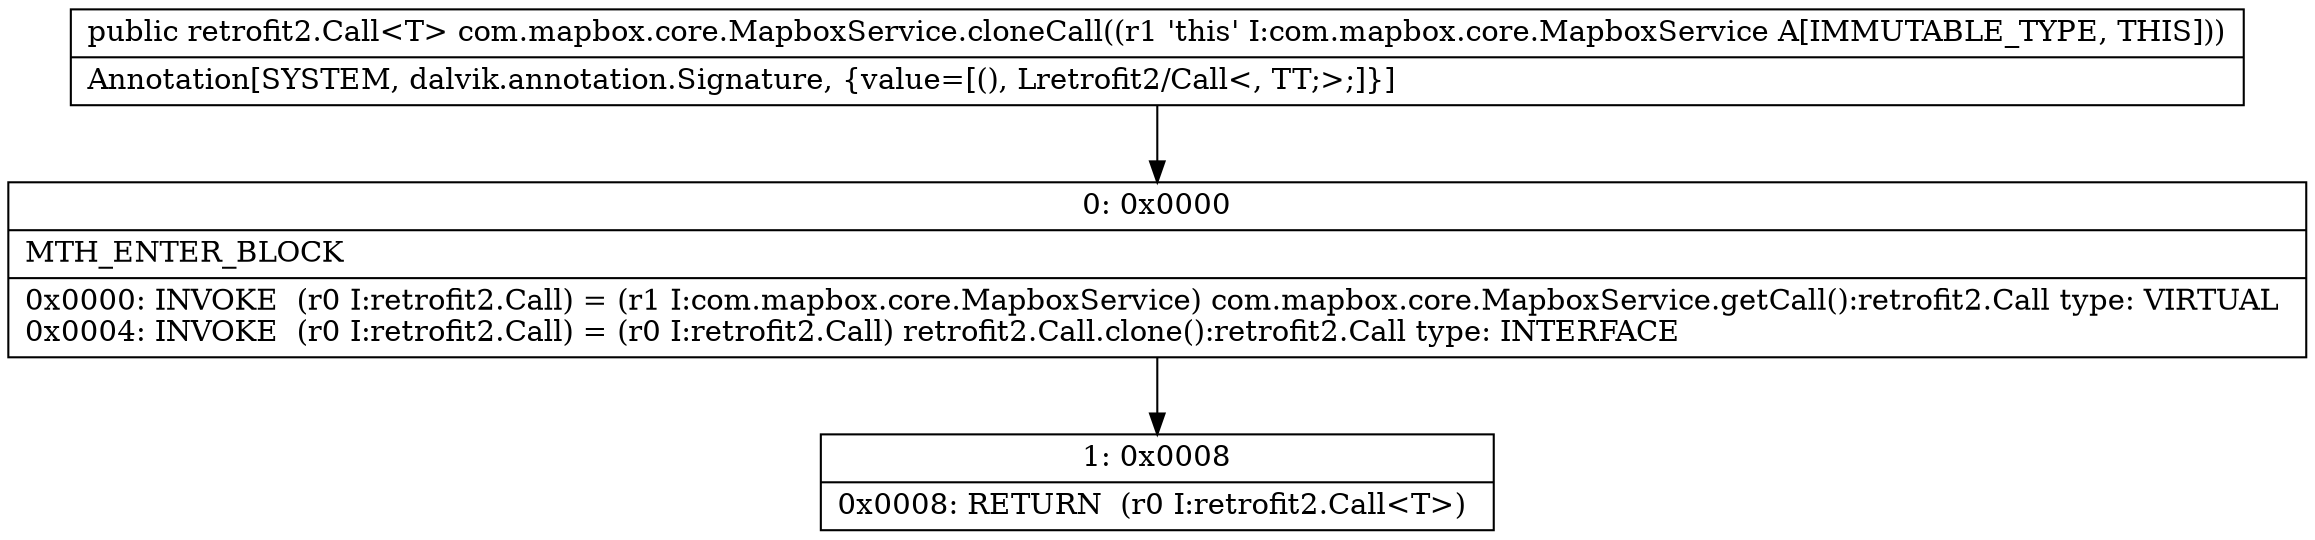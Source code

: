 digraph "CFG forcom.mapbox.core.MapboxService.cloneCall()Lretrofit2\/Call;" {
Node_0 [shape=record,label="{0\:\ 0x0000|MTH_ENTER_BLOCK\l|0x0000: INVOKE  (r0 I:retrofit2.Call) = (r1 I:com.mapbox.core.MapboxService) com.mapbox.core.MapboxService.getCall():retrofit2.Call type: VIRTUAL \l0x0004: INVOKE  (r0 I:retrofit2.Call) = (r0 I:retrofit2.Call) retrofit2.Call.clone():retrofit2.Call type: INTERFACE \l}"];
Node_1 [shape=record,label="{1\:\ 0x0008|0x0008: RETURN  (r0 I:retrofit2.Call\<T\>) \l}"];
MethodNode[shape=record,label="{public retrofit2.Call\<T\> com.mapbox.core.MapboxService.cloneCall((r1 'this' I:com.mapbox.core.MapboxService A[IMMUTABLE_TYPE, THIS]))  | Annotation[SYSTEM, dalvik.annotation.Signature, \{value=[(), Lretrofit2\/Call\<, TT;\>;]\}]\l}"];
MethodNode -> Node_0;
Node_0 -> Node_1;
}

